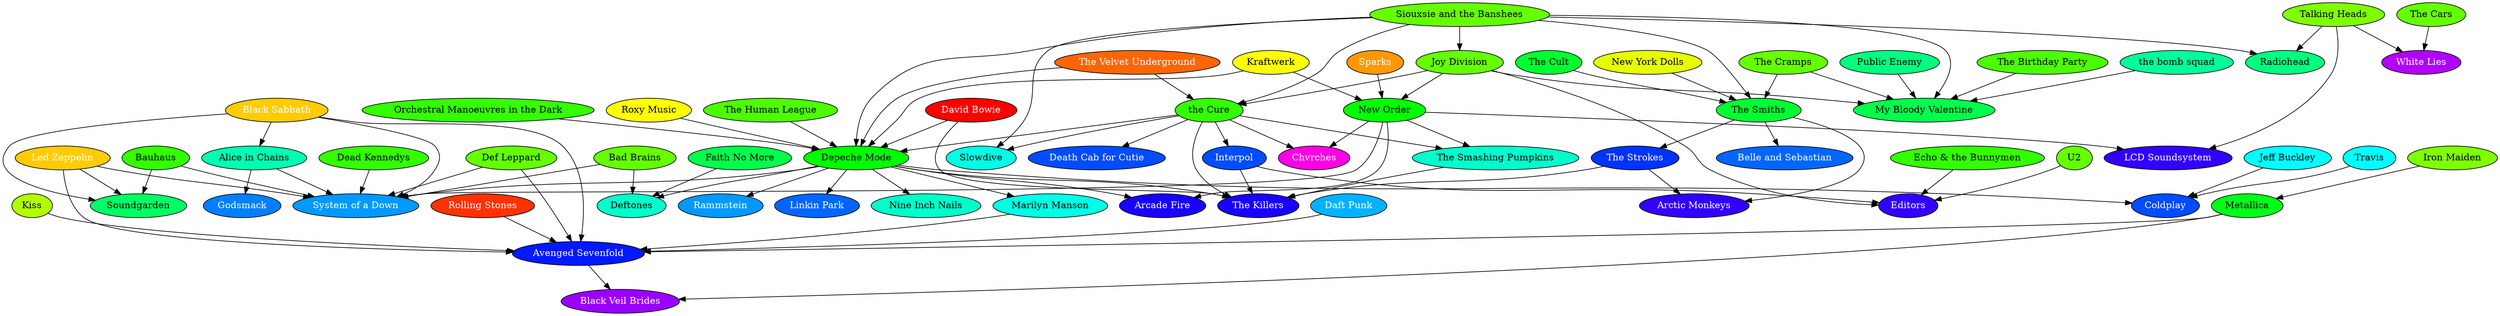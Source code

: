 
digraph D {
	overlap=false
	node [style="filled"]

"Alice in Chains" [URL="https://en.wikipedia.org/wiki/Alice_in_Chains" founded="1987" fillcolor="#00ffb2" fontcolor="#000000"]
"Alice in Chains" -> "Godsmack"
"Alice in Chains" -> "System of a Down"
"Arcade Fire" [URL="https://en.wikipedia.org/wiki/Arcade_Fire" founded="2001" fillcolor="#1900ff" fontcolor="#ffffff"]
"Arctic Monkeys" [URL="https://en.wikipedia.org/wiki/Arctic_Monkeys" founded="2002" fillcolor="#3200ff" fontcolor="#ffffff"]
"Avenged Sevenfold" [URL="https://en.wikipedia.org/wiki/Avenged_Sevenfold" founded="1999" fillcolor="#0019ff" fontcolor="#ffffff"]
"Avenged Sevenfold" -> "Black Veil Brides"
"Bad Brains" [URL="https://en.wikipedia.org/wiki/Bad_Brains" founded="1976" fillcolor="#65ff00" fontcolor="#000000"]
"Bad Brains" -> "Deftones"
"Bad Brains" -> "System of a Down"
"Bauhaus" [URL="https://en.wikipedia.org/wiki/Bauhaus_(band)" founded="1978" fillcolor="#33ff00" fontcolor="#000000"]
"Bauhaus" -> "System of a Down"
"Bauhaus" -> "Soundgarden"
"Belle and Sebastian" [URL="https://en.wikipedia.org/wiki/Belle_and_Sebastian" founded="1996" fillcolor="#0066ff" fontcolor="#ffffff"]
"Black Sabbath" [URL="https://en.wikipedia.org/wiki/Black_Sabbath" founded="1968" fillcolor="#ffcc00" fontcolor="#ffffff"]
"Black Sabbath" -> "Alice in Chains"
"Black Sabbath" -> "Soundgarden"
"Black Sabbath" -> "System of a Down"
"Black Sabbath" -> "Avenged Sevenfold"
"Black Veil Brides" [URL="https://en.wikipedia.org/wiki/Black_Veil_Brides" founded="2006" fillcolor="#9900ff" fontcolor="#ffffff"]
"Chvrches" [URL="https://en.wikipedia.org/wiki/Chvrches" founded="2011" fillcolor="#ff00e5" fontcolor="#ffffff"]
"Coldplay" [URL="https://en.wikipedia.org/wiki/Coldplay" founded="1997" fillcolor="#004cff" fontcolor="#ffffff"]
"Daft Punk" [URL="https://en.wikipedia.org/wiki/Daft_Punk" founded="1993" fillcolor="#00b2ff" fontcolor="#ffffff"]
"Daft Punk" -> "Avenged Sevenfold"
"David Bowie" [URL="https://en.wikipedia.org/wiki/David_Bowie" founded="1960" fillcolor="#ff0000" fontcolor="#ffffff"]
"David Bowie" -> "Depeche Mode"
"David Bowie" -> "The Killers"
"Dead Kennedys" [URL="https://en.wikipedia.org/wiki/Dead_Kennedys" founded="1978" fillcolor="#33ff00" fontcolor="#000000"]
"Dead Kennedys" -> "System of a Down"
"Death Cab for Cutie" [URL="https://en.wikipedia.org/wiki/Death_Cab_for_Cutie" founded="1997" fillcolor="#004cff" fontcolor="#ffffff"]
"Def Leppard" [URL="https://en.wikipedia.org/wiki/Def_Leppard" founded="1976" fillcolor="#65ff00" fontcolor="#000000"]
"Def Leppard" -> "System of a Down"
"Def Leppard" -> "Avenged Sevenfold"
"Deftones" [URL="https://en.wikipedia.org/wiki/Deftones" founded="1988" fillcolor="#00ffcb" fontcolor="#000000"]
"Depeche Mode" [URL="https://en.wikipedia.org/wiki/Depeche_Mode" founded="1980" fillcolor="#00ff00" fontcolor="#000000"]
"Depeche Mode" -> "System of a Down"
"Depeche Mode" -> "Arcade Fire"
"Depeche Mode" -> "Coldplay"
"Depeche Mode" -> "Deftones"
"Depeche Mode" -> "Linkin Park"
"Depeche Mode" -> "Marilyn Manson"
"Depeche Mode" -> "Nine Inch Nails"
"Depeche Mode" -> "Rammstein"
"Depeche Mode" -> "The Killers"
"Echo & the Bunnymen" [URL="https://en.wikipedia.org/wiki/Echo_%26_the_Bunnymen" founded="1978" fillcolor="#33ff00" fontcolor="#000000"]
"Echo & the Bunnymen" -> "Editors"
"Editors" [URL="https://en.wikipedia.org/wiki/Editors_(band)" founded="2002" fillcolor="#3200ff" fontcolor="#ffffff"]
"Faith No More" [URL="https://en.wikipedia.org/wiki/Faith_No_More" founded="1983" fillcolor="#00ff4c" fontcolor="#000000"]
"Faith No More" -> "Deftones"
"Godsmack" [URL="https://en.wikipedia.org/wiki/Godsmack" founded="1995" fillcolor="#007fff" fontcolor="#ffffff"]
"Interpol" [URL="https://en.wikipedia.org/wiki/Interpol_(band)" founded="1997" fillcolor="#004cff" fontcolor="#ffffff"]
"Interpol" -> "The Killers"
"Interpol" -> "Editors"
"Iron Maiden" [URL="https://en.wikipedia.org/wiki/Iron_Maiden" founded="1975" fillcolor="#7fff00" fontcolor="#000000"]
"Iron Maiden" -> "Metallica"
"Jeff Buckley" [URL="https://en.wikipedia.org/wiki/Jeff_Buckley" founded="1990" fillcolor="#00ffff" fontcolor="#000000"]
"Jeff Buckley" -> "Coldplay"
"Joy Division" [URL="https://en.wikipedia.org/wiki/Joy_Division" founded="1976" fillcolor="#65ff00" fontcolor="#000000"]
"Joy Division" -> "My Bloody Valentine"
"Joy Division" -> "New Order"
"Joy Division" -> "the Cure"
"Joy Division" -> "Editors"
"Kiss" [URL="https://en.wikipedia.org/wiki/Kiss_(band)" founded="1973" fillcolor="#b2ff00" fontcolor="#000000"]
"Kiss" -> "Avenged Sevenfold"
"Kraftwerk" [URL="https://en.wikipedia.org/wiki/Kraftwerk" founded="1970" fillcolor="#ffff00" fontcolor="#000000"]
"Kraftwerk" -> "Depeche Mode"
"Kraftwerk" -> "New Order"
"LCD Soundsystem" [URL="https://en.wikipedia.org/wiki/LCD_Soundsystem" founded="2002" fillcolor="#3200ff" fontcolor="#ffffff"]
"Led Zeppelin" [URL="https://en.wikipedia.org/wiki/Led_Zeppelin" founded="1968" fillcolor="#ffcc00" fontcolor="#ffffff"]
"Led Zeppelin" -> "Avenged Sevenfold"
"Led Zeppelin" -> "Soundgarden"
"Led Zeppelin" -> "System of a Down"
"Linkin Park" [URL="https://en.wikipedia.org/wiki/Linkin_Park" founded="1996" fillcolor="#0066ff" fontcolor="#ffffff"]
"Marilyn Manson" [URL="https://en.wikipedia.org/wiki/Marilyn_Manson" founded="1989" fillcolor="#00ffe5" fontcolor="#000000"]
"Marilyn Manson" -> "Avenged Sevenfold"
"Metallica" [URL="https://en.wikipedia.org/wiki/Metallica" founded="1981" fillcolor="#00ff19" fontcolor="#000000"]
"Metallica" -> "Black Veil Brides"
"Metallica" -> "Avenged Sevenfold"
"Nine Inch Nails" [URL="https://en.wikipedia.org/wiki/Nine_Inch_Nails" founded="1988" fillcolor="#00ffcb" fontcolor="#000000"]
"My Bloody Valentine" [URL="https://en.wikipedia.org/wiki/My_Bloody_Valentine_(band)" founded="1983" fillcolor="#00ff4c" fontcolor="#000000"]
"New Order" [URL="https://en.wikipedia.org/wiki/New_Order" founded="1980" fillcolor="#00ff00" fontcolor="#000000"]
"New Order" -> "Arcade Fire"
"New Order" -> "Chvrches"
"New Order" -> "LCD Soundsystem"
"New Order" -> "System of a Down"
"New Order" -> "The Smashing Pumpkins"
"New York Dolls" [URL="https://en.wikipedia.org/wiki/New_York_Dolls" founded="1971" fillcolor="#e5ff00" fontcolor="#000000"]
"New York Dolls" -> "The Smiths"
"Orchestral Manoeuvres in the Dark" [URL="https://en.wikipedia.org/wiki/Orchestral_Manoeuvres_in_the_Dark" founded="1978" fillcolor="#33ff00" fontcolor="#000000"]
"Orchestral Manoeuvres in the Dark" -> "Depeche Mode"
"Public Enemy" [URL="https://en.wikipedia.org/wiki/Public_Enemy" founded="1985" fillcolor="#00ff7f" fontcolor="#000000"]
"Public Enemy" -> "My Bloody Valentine"
"Radiohead" [URL="https://en.wikipedia.org/wiki/Radiohead" founded="1985" fillcolor="#00ff7f" fontcolor="#000000"]
"Rammstein" [URL="https://en.wikipedia.org/wiki/Rammstein" founded="1994" fillcolor="#0099ff" fontcolor="#ffffff"]
"Rolling Stones" [URL="https://en.wikipedia.org/wiki/The_Rolling_Stones" founded="1962" fillcolor="#ff3200" fontcolor="#ffffff"]
"Rolling Stones" -> "Avenged Sevenfold"
"Roxy Music" [URL="https://en.wikipedia.org/wiki/Roxy_Music" founded="1970" fillcolor="#ffff00" fontcolor="#000000"]
"Roxy Music" -> "Depeche Mode"
"Siouxsie and the Banshees" [URL="https://en.wikipedia.org/wiki/Siouxsie_and_the_Banshees" founded="1976" fillcolor="#65ff00" fontcolor="#000000"]
"Siouxsie and the Banshees" -> "Depeche Mode"
"Siouxsie and the Banshees" -> "Joy Division"
"Siouxsie and the Banshees" -> "My Bloody Valentine"
"Siouxsie and the Banshees" -> "Radiohead"
"Siouxsie and the Banshees" -> "Slowdive"
"Siouxsie and the Banshees" -> "The Smiths"
"Siouxsie and the Banshees" -> "the Cure"
"Slowdive" [URL="https://en.wikipedia.org/wiki/Slowdive" founded="1989" fillcolor="#00ffe5" fontcolor="#000000"]
"Soundgarden" [URL="https://en.wikipedia.org/wiki/Soundgarden" founded="1984" fillcolor="#00ff66" fontcolor="#000000"]
"Sparks" [URL="https://en.wikipedia.org/wiki/Sparks_(band)" founded="1966" fillcolor="#ff9900" fontcolor="#ffffff"]
"Sparks" -> "New Order"
"System of a Down" [URL="https://en.wikipedia.org/wiki/System_of_a_Down" founded="1994" fillcolor="#0099ff" fontcolor="#ffffff"]
"Talking Heads" [URL="https://en.wikipedia.org/wiki/Talking_Heads" founded="1975" fillcolor="#7fff00" fontcolor="#000000"]
"Talking Heads" -> "White Lies"
"Talking Heads" -> "LCD Soundsystem"
"Talking Heads" -> "Radiohead"
"The Birthday Party" [URL="https://en.wikipedia.org/wiki/The_Birthday_Party_(band)" founded="1977" fillcolor="#4cff00" fontcolor="#000000"]
"The Birthday Party" -> "My Bloody Valentine"
"The Cars" [URL="https://en.wikipedia.org/wiki/The_Cars" founded="1976" fillcolor="#65ff00" fontcolor="#000000"]
"The Cars" -> "White Lies"
"The Cramps" [URL="https://en.wikipedia.org/wiki/The_Cramps" founded="1976" fillcolor="#65ff00" fontcolor="#000000"]
"The Cramps" -> "My Bloody Valentine"
"The Cramps" -> "The Smiths"
"The Cult" [URL="https://en.wikipedia.org/wiki/The_Cult" founded="1982" fillcolor="#00ff32" fontcolor="#000000"]
"The Cult" -> "The Smiths"
"The Human League" [URL="https://en.wikipedia.org/wiki/The_Human_League" founded="1977" fillcolor="#4cff00" fontcolor="#000000"]
"The Human League" -> "Depeche Mode"
"The Killers" [URL="https://en.wikipedia.org/wiki/The_Killers" founded="2001" fillcolor="#1900ff" fontcolor="#ffffff"]
"The Smashing Pumpkins" [URL="https://en.wikipedia.org/wiki/The_Smashing_Pumpkins" founded="1988" fillcolor="#00ffcb" fontcolor="#000000"]
"The Smashing Pumpkins" -> "The Killers"
"The Smiths" [URL="https://en.wikipedia.org/wiki/The_Smiths" founded="1982" fillcolor="#00ff32" fontcolor="#000000"]
"The Smiths" -> "Arctic Monkeys"
"The Smiths" -> "Belle and Sebastian"
"The Smiths" -> "The Strokes"
"The Strokes" [URL="https://en.wikipedia.org/wiki/The_Strokes" founded="1998" fillcolor="#0033ff" fontcolor="#ffffff"]
"The Strokes" -> "Arctic Monkeys"
"The Strokes" -> "The Killers"
"The Velvet Underground" [URL="https://en.wikipedia.org/wiki/The_Velvet_Underground" founded="1964" fillcolor="#ff6500" fontcolor="#ffffff"]
"The Velvet Underground" -> "Depeche Mode"
"The Velvet Underground" -> "the Cure"
"the Cure" [URL="https://en.wikipedia.org/wiki/The_Cure" founded="1978" fillcolor="#33ff00" fontcolor="#000000"]
"the Cure" -> "Chvrches"
"the Cure" -> "Depeche Mode"
"the Cure" -> "Interpol"
"the Cure" -> "Slowdive"
"the Cure" -> "The Killers"
"the Cure" -> "The Smashing Pumpkins"
"the Cure" -> "Death Cab for Cutie"
"the bomb squad" [URL="https://en.wikipedia.org/wiki/The_Bomb_Squad" founded="1986" fillcolor="#00ff99" fontcolor="#000000"]
"the bomb squad" -> "My Bloody Valentine"
"Travis" [URL="https://en.wikipedia.org/wiki/Travis_(band)" founded="1990" fillcolor="#00ffff" fontcolor="#000000"]
"Travis" -> "Coldplay"
"U2" [URL="https://en.wikipedia.org/wiki/U2" founded="1976" fillcolor="#65ff00" fontcolor="#000000"]
"U2" -> "Editors"
"White Lies" [URL="https://en.wikipedia.org/wiki/White_Lies_(band" founded="2007" fillcolor="#b200ff" fontcolor="#ffffff"]
}
